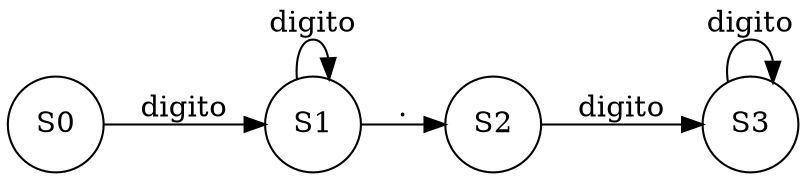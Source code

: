 digraph G{
rankdir=LR
node[shape=circle]
nodo0 [ label ="S0"];
nodo1 [ label ="S1"];
nodo2 [ label ="S2"];
nodo3 [ label ="S3"];
nodo0->nodo1 [label = "digito"]
nodo1->nodo1 [label = "digito"]
nodo1->nodo2 [label = "."]
nodo2->nodo3 [label = "digito"]
nodo3->nodo3 [label = "digito"]
}
